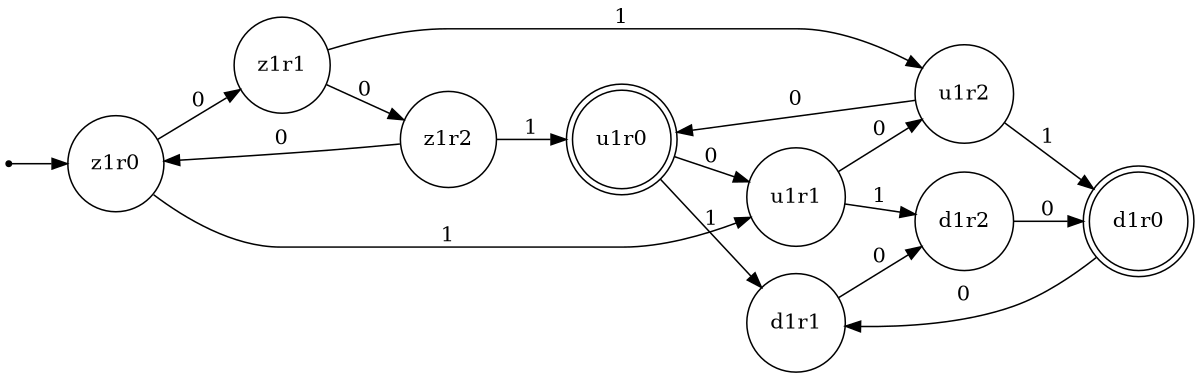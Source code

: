 digraph finite_state_machine {
	rankdir=LR size="8,5"
	node [shape=point]
	""
	node [shape=doublecircle]
	d1r0
	u1r0
	node [shape=circle]
	z1r1
	d1r1
	z1r2
	u1r1
	z1r0
	d1r2
	u1r2
	"" -> z1r0
	z1r0 -> z1r1 [label=0]
	z1r1 -> z1r2 [label=0]
	z1r2 -> z1r0 [label=0]
	u1r0 -> u1r1 [label=0]
	u1r1 -> u1r2 [label=0]
	u1r2 -> u1r0 [label=0]
	d1r0 -> d1r1 [label=0]
	d1r1 -> d1r2 [label=0]
	d1r2 -> d1r0 [label=0]
	z1r0 -> u1r1 [label=1]
	z1r1 -> u1r2 [label=1]
	z1r2 -> u1r0 [label=1]
	u1r0 -> d1r1 [label=1]
	u1r1 -> d1r2 [label=1]
	u1r2 -> d1r0 [label=1]
}

